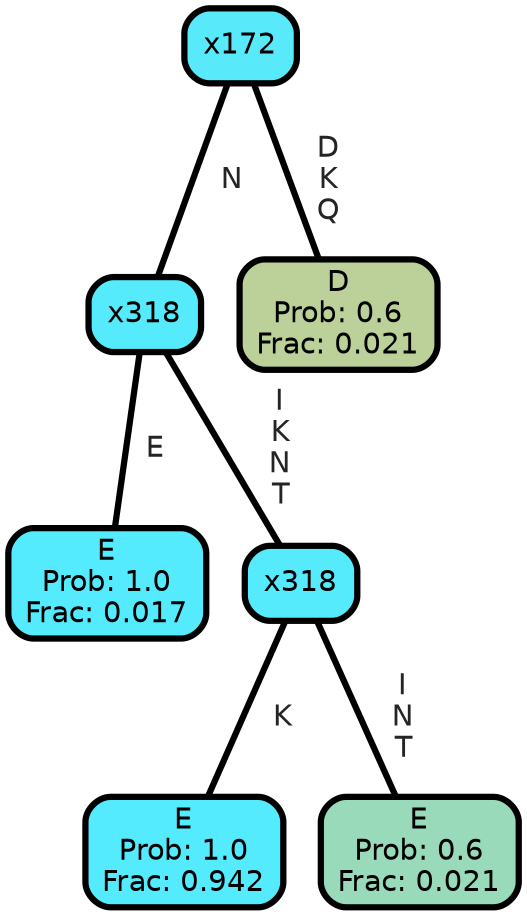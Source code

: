 graph Tree {
node [shape=box, style="filled, rounded",color="black",penwidth="3",fontcolor="black",                 fontname=helvetica] ;
graph [ranksep="0 equally", splines=straight,                 bgcolor=transparent, dpi=200] ;
edge [fontname=helvetica, fontweight=bold,fontcolor=grey14,color=black] ;
0 [label="E
Prob: 1.0
Frac: 0.017", fillcolor="#55ebff"] ;
1 [label="x318", fillcolor="#56eafd"] ;
2 [label="E
Prob: 1.0
Frac: 0.942", fillcolor="#55ebff"] ;
3 [label="x318", fillcolor="#56eafd"] ;
4 [label="E
Prob: 0.6
Frac: 0.021", fillcolor="#99dabb"] ;
5 [label="x172", fillcolor="#58eafb"] ;
6 [label="D
Prob: 0.6
Frac: 0.021", fillcolor="#bbd199"] ;
1 -- 0 [label=" E",penwidth=3] ;
1 -- 3 [label=" I\n K\n N\n T",penwidth=3] ;
3 -- 2 [label=" K",penwidth=3] ;
3 -- 4 [label=" I\n N\n T",penwidth=3] ;
5 -- 1 [label=" N",penwidth=3] ;
5 -- 6 [label=" D\n K\n Q",penwidth=3] ;
{rank = same;}}
